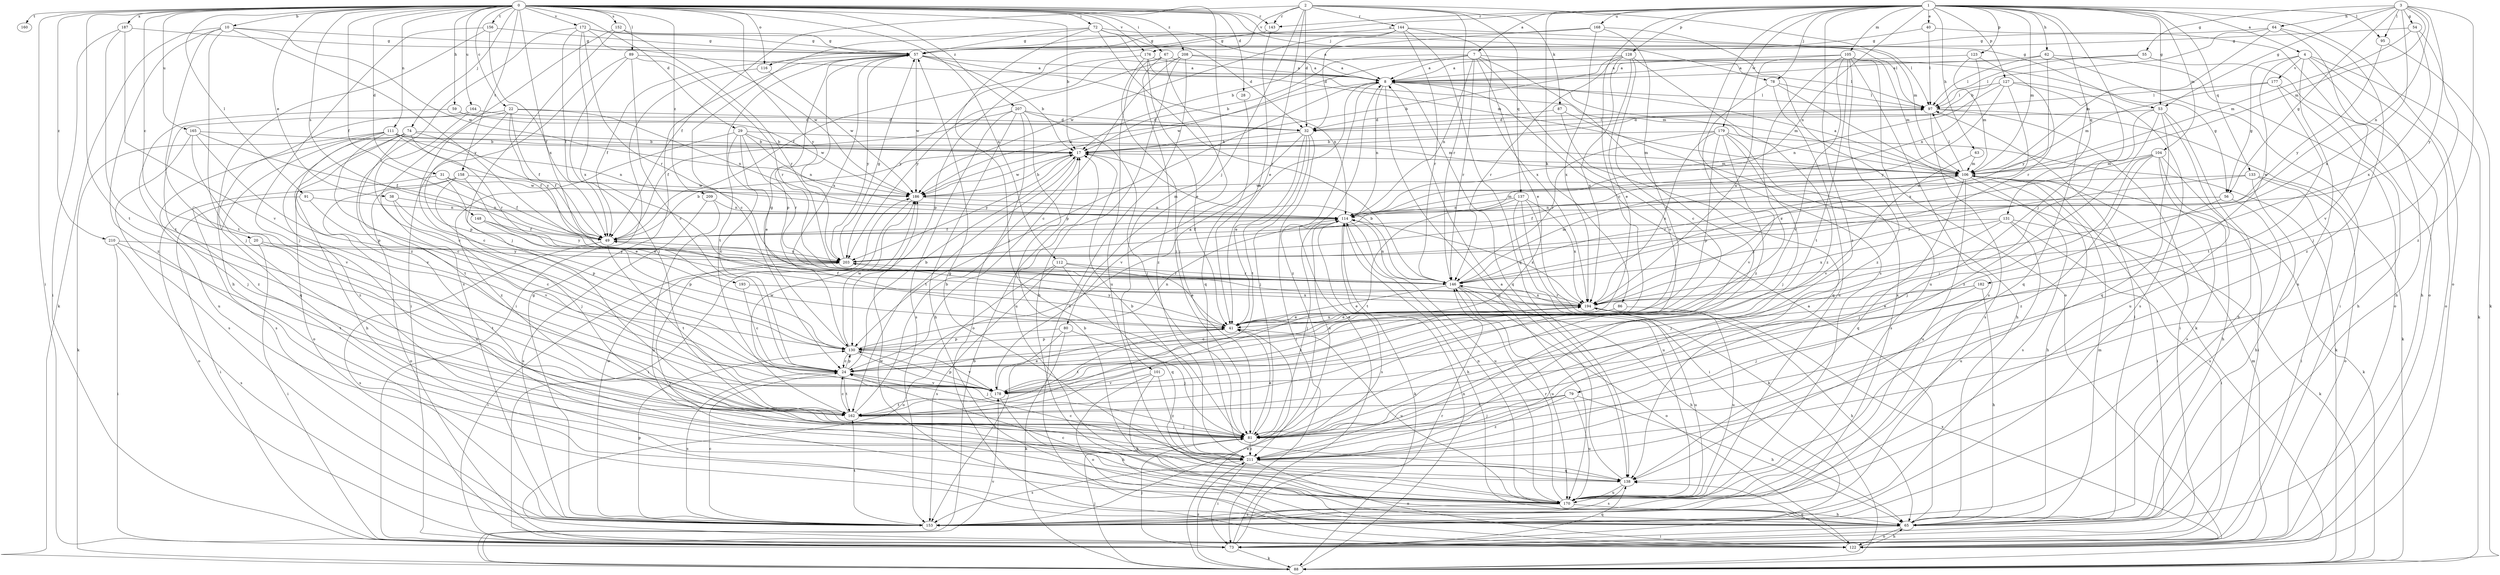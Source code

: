 strict digraph  {
0;
1;
2;
3;
4;
7;
8;
10;
17;
20;
22;
24;
28;
29;
31;
32;
38;
40;
41;
49;
53;
54;
55;
56;
57;
59;
62;
63;
64;
65;
67;
72;
73;
74;
78;
79;
80;
81;
86;
87;
88;
89;
91;
95;
97;
101;
104;
105;
106;
111;
112;
114;
116;
122;
123;
127;
128;
130;
131;
133;
137;
138;
143;
144;
146;
148;
152;
153;
156;
158;
160;
162;
164;
165;
168;
170;
172;
176;
177;
178;
179;
182;
186;
187;
193;
194;
203;
207;
208;
209;
210;
211;
0 -> 10  [label=b];
0 -> 17  [label=b];
0 -> 20  [label=c];
0 -> 22  [label=c];
0 -> 28  [label=d];
0 -> 29  [label=d];
0 -> 31  [label=d];
0 -> 38  [label=e];
0 -> 49  [label=f];
0 -> 53  [label=g];
0 -> 59  [label=h];
0 -> 67  [label=i];
0 -> 72  [label=i];
0 -> 73  [label=i];
0 -> 74  [label=j];
0 -> 78  [label=j];
0 -> 89  [label=l];
0 -> 91  [label=l];
0 -> 101  [label=m];
0 -> 111  [label=n];
0 -> 112  [label=n];
0 -> 116  [label=o];
0 -> 143  [label=r];
0 -> 148  [label=s];
0 -> 152  [label=s];
0 -> 156  [label=t];
0 -> 158  [label=t];
0 -> 160  [label=t];
0 -> 162  [label=t];
0 -> 164  [label=u];
0 -> 165  [label=u];
0 -> 172  [label=v];
0 -> 176  [label=v];
0 -> 187  [label=x];
0 -> 193  [label=x];
0 -> 203  [label=y];
0 -> 207  [label=z];
0 -> 208  [label=z];
0 -> 209  [label=z];
0 -> 210  [label=z];
1 -> 4  [label=a];
1 -> 7  [label=a];
1 -> 24  [label=c];
1 -> 40  [label=e];
1 -> 53  [label=g];
1 -> 62  [label=h];
1 -> 63  [label=h];
1 -> 78  [label=j];
1 -> 79  [label=j];
1 -> 86  [label=k];
1 -> 95  [label=l];
1 -> 104  [label=m];
1 -> 105  [label=m];
1 -> 106  [label=m];
1 -> 114  [label=n];
1 -> 116  [label=o];
1 -> 122  [label=o];
1 -> 123  [label=p];
1 -> 127  [label=p];
1 -> 128  [label=p];
1 -> 131  [label=q];
1 -> 133  [label=q];
1 -> 143  [label=r];
1 -> 153  [label=s];
1 -> 168  [label=u];
1 -> 179  [label=w];
1 -> 211  [label=z];
2 -> 32  [label=d];
2 -> 41  [label=e];
2 -> 49  [label=f];
2 -> 80  [label=j];
2 -> 87  [label=k];
2 -> 106  [label=m];
2 -> 137  [label=q];
2 -> 143  [label=r];
2 -> 144  [label=r];
2 -> 146  [label=r];
2 -> 176  [label=v];
3 -> 53  [label=g];
3 -> 54  [label=g];
3 -> 55  [label=g];
3 -> 56  [label=g];
3 -> 64  [label=h];
3 -> 95  [label=l];
3 -> 106  [label=m];
3 -> 114  [label=n];
3 -> 194  [label=x];
3 -> 203  [label=y];
3 -> 211  [label=z];
4 -> 56  [label=g];
4 -> 65  [label=h];
4 -> 88  [label=k];
4 -> 122  [label=o];
4 -> 170  [label=u];
4 -> 177  [label=v];
4 -> 182  [label=w];
7 -> 8  [label=a];
7 -> 17  [label=b];
7 -> 41  [label=e];
7 -> 56  [label=g];
7 -> 81  [label=j];
7 -> 114  [label=n];
7 -> 146  [label=r];
7 -> 178  [label=v];
7 -> 186  [label=w];
8 -> 97  [label=l];
8 -> 106  [label=m];
8 -> 114  [label=n];
8 -> 130  [label=p];
8 -> 138  [label=q];
8 -> 170  [label=u];
8 -> 186  [label=w];
8 -> 211  [label=z];
10 -> 57  [label=g];
10 -> 81  [label=j];
10 -> 88  [label=k];
10 -> 162  [label=t];
10 -> 186  [label=w];
10 -> 203  [label=y];
10 -> 211  [label=z];
17 -> 106  [label=m];
17 -> 162  [label=t];
17 -> 186  [label=w];
17 -> 203  [label=y];
20 -> 73  [label=i];
20 -> 162  [label=t];
20 -> 203  [label=y];
22 -> 24  [label=c];
22 -> 32  [label=d];
22 -> 49  [label=f];
22 -> 114  [label=n];
22 -> 130  [label=p];
22 -> 138  [label=q];
22 -> 203  [label=y];
24 -> 8  [label=a];
24 -> 17  [label=b];
24 -> 130  [label=p];
24 -> 153  [label=s];
24 -> 162  [label=t];
24 -> 178  [label=v];
28 -> 138  [label=q];
29 -> 17  [label=b];
29 -> 24  [label=c];
29 -> 41  [label=e];
29 -> 106  [label=m];
29 -> 114  [label=n];
29 -> 146  [label=r];
29 -> 211  [label=z];
31 -> 41  [label=e];
31 -> 49  [label=f];
31 -> 122  [label=o];
31 -> 186  [label=w];
32 -> 17  [label=b];
32 -> 41  [label=e];
32 -> 73  [label=i];
32 -> 81  [label=j];
32 -> 97  [label=l];
32 -> 162  [label=t];
32 -> 178  [label=v];
38 -> 114  [label=n];
38 -> 130  [label=p];
38 -> 178  [label=v];
40 -> 57  [label=g];
40 -> 97  [label=l];
40 -> 122  [label=o];
41 -> 130  [label=p];
41 -> 162  [label=t];
41 -> 170  [label=u];
41 -> 194  [label=x];
41 -> 203  [label=y];
49 -> 17  [label=b];
49 -> 153  [label=s];
49 -> 162  [label=t];
49 -> 203  [label=y];
53 -> 32  [label=d];
53 -> 65  [label=h];
53 -> 81  [label=j];
53 -> 138  [label=q];
53 -> 170  [label=u];
53 -> 211  [label=z];
54 -> 57  [label=g];
54 -> 81  [label=j];
54 -> 106  [label=m];
54 -> 194  [label=x];
55 -> 8  [label=a];
55 -> 65  [label=h];
55 -> 97  [label=l];
56 -> 49  [label=f];
56 -> 81  [label=j];
56 -> 114  [label=n];
56 -> 153  [label=s];
57 -> 8  [label=a];
57 -> 17  [label=b];
57 -> 49  [label=f];
57 -> 114  [label=n];
57 -> 130  [label=p];
57 -> 162  [label=t];
57 -> 186  [label=w];
57 -> 194  [label=x];
57 -> 203  [label=y];
59 -> 32  [label=d];
59 -> 170  [label=u];
59 -> 186  [label=w];
62 -> 8  [label=a];
62 -> 73  [label=i];
62 -> 97  [label=l];
62 -> 122  [label=o];
62 -> 203  [label=y];
63 -> 106  [label=m];
63 -> 178  [label=v];
64 -> 17  [label=b];
64 -> 57  [label=g];
64 -> 106  [label=m];
64 -> 178  [label=v];
64 -> 211  [label=z];
65 -> 8  [label=a];
65 -> 73  [label=i];
65 -> 97  [label=l];
65 -> 106  [label=m];
65 -> 122  [label=o];
65 -> 186  [label=w];
67 -> 8  [label=a];
67 -> 81  [label=j];
67 -> 170  [label=u];
67 -> 203  [label=y];
67 -> 211  [label=z];
72 -> 8  [label=a];
72 -> 24  [label=c];
72 -> 32  [label=d];
72 -> 57  [label=g];
72 -> 81  [label=j];
72 -> 106  [label=m];
72 -> 146  [label=r];
73 -> 8  [label=a];
73 -> 81  [label=j];
73 -> 88  [label=k];
73 -> 138  [label=q];
73 -> 146  [label=r];
74 -> 17  [label=b];
74 -> 49  [label=f];
74 -> 65  [label=h];
74 -> 122  [label=o];
74 -> 146  [label=r];
74 -> 153  [label=s];
74 -> 162  [label=t];
74 -> 211  [label=z];
78 -> 88  [label=k];
78 -> 97  [label=l];
78 -> 170  [label=u];
78 -> 211  [label=z];
79 -> 65  [label=h];
79 -> 81  [label=j];
79 -> 162  [label=t];
79 -> 170  [label=u];
79 -> 211  [label=z];
80 -> 81  [label=j];
80 -> 88  [label=k];
80 -> 130  [label=p];
80 -> 153  [label=s];
81 -> 41  [label=e];
81 -> 114  [label=n];
81 -> 211  [label=z];
86 -> 24  [label=c];
86 -> 41  [label=e];
86 -> 170  [label=u];
87 -> 32  [label=d];
87 -> 65  [label=h];
87 -> 138  [label=q];
88 -> 17  [label=b];
88 -> 41  [label=e];
88 -> 81  [label=j];
88 -> 114  [label=n];
88 -> 178  [label=v];
88 -> 211  [label=z];
89 -> 8  [label=a];
89 -> 24  [label=c];
89 -> 73  [label=i];
89 -> 81  [label=j];
89 -> 146  [label=r];
91 -> 24  [label=c];
91 -> 73  [label=i];
91 -> 114  [label=n];
95 -> 88  [label=k];
95 -> 203  [label=y];
97 -> 32  [label=d];
97 -> 73  [label=i];
97 -> 88  [label=k];
97 -> 153  [label=s];
101 -> 65  [label=h];
101 -> 122  [label=o];
101 -> 178  [label=v];
101 -> 211  [label=z];
104 -> 65  [label=h];
104 -> 73  [label=i];
104 -> 81  [label=j];
104 -> 106  [label=m];
104 -> 146  [label=r];
104 -> 153  [label=s];
104 -> 211  [label=z];
105 -> 8  [label=a];
105 -> 24  [label=c];
105 -> 106  [label=m];
105 -> 153  [label=s];
105 -> 162  [label=t];
105 -> 170  [label=u];
105 -> 178  [label=v];
105 -> 194  [label=x];
105 -> 211  [label=z];
106 -> 8  [label=a];
106 -> 65  [label=h];
106 -> 73  [label=i];
106 -> 88  [label=k];
106 -> 97  [label=l];
106 -> 138  [label=q];
106 -> 146  [label=r];
106 -> 153  [label=s];
106 -> 170  [label=u];
106 -> 186  [label=w];
111 -> 17  [label=b];
111 -> 24  [label=c];
111 -> 49  [label=f];
111 -> 81  [label=j];
111 -> 88  [label=k];
111 -> 106  [label=m];
111 -> 114  [label=n];
111 -> 178  [label=v];
112 -> 41  [label=e];
112 -> 122  [label=o];
112 -> 138  [label=q];
112 -> 146  [label=r];
112 -> 153  [label=s];
114 -> 49  [label=f];
114 -> 65  [label=h];
114 -> 81  [label=j];
114 -> 88  [label=k];
114 -> 106  [label=m];
114 -> 153  [label=s];
114 -> 170  [label=u];
114 -> 194  [label=x];
116 -> 73  [label=i];
116 -> 186  [label=w];
122 -> 65  [label=h];
122 -> 106  [label=m];
122 -> 138  [label=q];
122 -> 194  [label=x];
123 -> 8  [label=a];
123 -> 106  [label=m];
123 -> 114  [label=n];
123 -> 146  [label=r];
127 -> 97  [label=l];
127 -> 114  [label=n];
127 -> 138  [label=q];
127 -> 153  [label=s];
127 -> 194  [label=x];
127 -> 203  [label=y];
128 -> 8  [label=a];
128 -> 17  [label=b];
128 -> 24  [label=c];
128 -> 41  [label=e];
128 -> 146  [label=r];
128 -> 194  [label=x];
128 -> 211  [label=z];
130 -> 24  [label=c];
130 -> 57  [label=g];
130 -> 81  [label=j];
130 -> 114  [label=n];
130 -> 178  [label=v];
130 -> 186  [label=w];
131 -> 49  [label=f];
131 -> 73  [label=i];
131 -> 81  [label=j];
131 -> 88  [label=k];
131 -> 170  [label=u];
131 -> 194  [label=x];
133 -> 65  [label=h];
133 -> 73  [label=i];
133 -> 122  [label=o];
133 -> 146  [label=r];
133 -> 186  [label=w];
137 -> 73  [label=i];
137 -> 88  [label=k];
137 -> 114  [label=n];
137 -> 162  [label=t];
137 -> 170  [label=u];
137 -> 194  [label=x];
138 -> 8  [label=a];
138 -> 57  [label=g];
138 -> 153  [label=s];
138 -> 170  [label=u];
143 -> 41  [label=e];
143 -> 49  [label=f];
144 -> 32  [label=d];
144 -> 57  [label=g];
144 -> 97  [label=l];
144 -> 138  [label=q];
144 -> 146  [label=r];
144 -> 186  [label=w];
144 -> 194  [label=x];
146 -> 17  [label=b];
146 -> 41  [label=e];
146 -> 65  [label=h];
146 -> 106  [label=m];
146 -> 114  [label=n];
146 -> 122  [label=o];
146 -> 170  [label=u];
146 -> 194  [label=x];
148 -> 49  [label=f];
148 -> 130  [label=p];
148 -> 203  [label=y];
152 -> 57  [label=g];
152 -> 81  [label=j];
152 -> 146  [label=r];
152 -> 153  [label=s];
153 -> 24  [label=c];
153 -> 57  [label=g];
153 -> 130  [label=p];
153 -> 162  [label=t];
153 -> 186  [label=w];
156 -> 49  [label=f];
156 -> 57  [label=g];
156 -> 65  [label=h];
156 -> 81  [label=j];
158 -> 41  [label=e];
158 -> 81  [label=j];
158 -> 122  [label=o];
158 -> 170  [label=u];
158 -> 186  [label=w];
162 -> 17  [label=b];
162 -> 24  [label=c];
162 -> 81  [label=j];
164 -> 24  [label=c];
164 -> 32  [label=d];
164 -> 211  [label=z];
165 -> 17  [label=b];
165 -> 49  [label=f];
165 -> 130  [label=p];
165 -> 153  [label=s];
165 -> 178  [label=v];
168 -> 17  [label=b];
168 -> 24  [label=c];
168 -> 57  [label=g];
168 -> 122  [label=o];
168 -> 194  [label=x];
170 -> 17  [label=b];
170 -> 24  [label=c];
170 -> 65  [label=h];
170 -> 114  [label=n];
170 -> 146  [label=r];
170 -> 153  [label=s];
170 -> 203  [label=y];
172 -> 49  [label=f];
172 -> 57  [label=g];
172 -> 97  [label=l];
172 -> 146  [label=r];
172 -> 186  [label=w];
172 -> 194  [label=x];
172 -> 211  [label=z];
176 -> 8  [label=a];
176 -> 41  [label=e];
176 -> 81  [label=j];
176 -> 106  [label=m];
176 -> 130  [label=p];
177 -> 65  [label=h];
177 -> 97  [label=l];
177 -> 106  [label=m];
177 -> 162  [label=t];
178 -> 41  [label=e];
178 -> 65  [label=h];
178 -> 130  [label=p];
178 -> 162  [label=t];
178 -> 186  [label=w];
178 -> 194  [label=x];
179 -> 17  [label=b];
179 -> 81  [label=j];
179 -> 88  [label=k];
179 -> 130  [label=p];
179 -> 146  [label=r];
179 -> 153  [label=s];
179 -> 178  [label=v];
179 -> 194  [label=x];
182 -> 41  [label=e];
182 -> 65  [label=h];
182 -> 81  [label=j];
182 -> 194  [label=x];
186 -> 17  [label=b];
186 -> 73  [label=i];
186 -> 114  [label=n];
187 -> 57  [label=g];
187 -> 73  [label=i];
187 -> 162  [label=t];
187 -> 178  [label=v];
193 -> 24  [label=c];
193 -> 194  [label=x];
194 -> 41  [label=e];
194 -> 49  [label=f];
194 -> 65  [label=h];
194 -> 146  [label=r];
194 -> 170  [label=u];
203 -> 57  [label=g];
203 -> 73  [label=i];
203 -> 146  [label=r];
207 -> 32  [label=d];
207 -> 49  [label=f];
207 -> 65  [label=h];
207 -> 81  [label=j];
207 -> 122  [label=o];
207 -> 153  [label=s];
207 -> 170  [label=u];
208 -> 8  [label=a];
208 -> 24  [label=c];
208 -> 65  [label=h];
208 -> 97  [label=l];
208 -> 122  [label=o];
208 -> 203  [label=y];
209 -> 114  [label=n];
209 -> 153  [label=s];
209 -> 170  [label=u];
210 -> 73  [label=i];
210 -> 153  [label=s];
210 -> 162  [label=t];
210 -> 203  [label=y];
211 -> 17  [label=b];
211 -> 24  [label=c];
211 -> 73  [label=i];
211 -> 122  [label=o];
211 -> 138  [label=q];
211 -> 153  [label=s];
}
